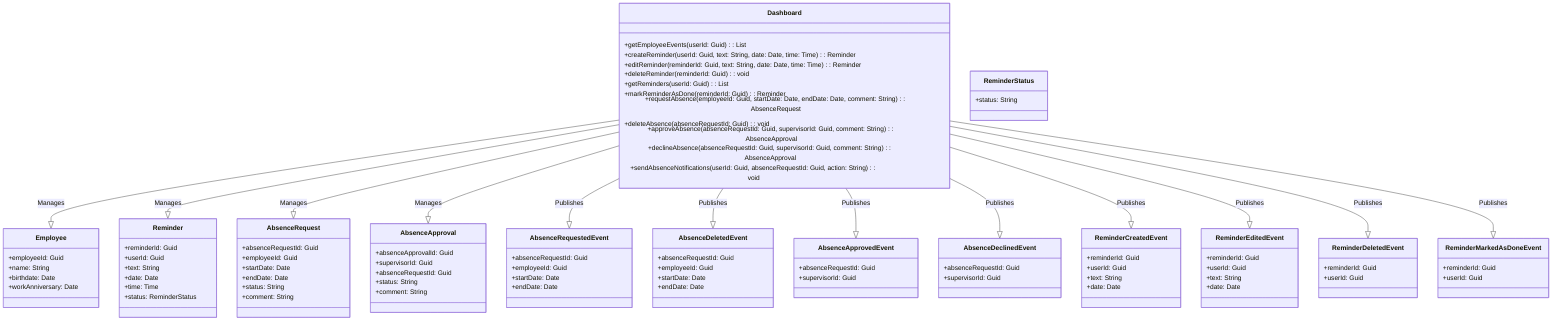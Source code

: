 classDiagram
  %% Dashboard Aggregate
  class Dashboard {
    +getEmployeeEvents(userId: Guid): List<EmployeeEvent>
    +createReminder(userId: Guid, text: String, date: Date, time: Time): Reminder
    +editReminder(reminderId: Guid, text: String, date: Date, time: Time): Reminder
    +deleteReminder(reminderId: Guid): void
    +getReminders(userId: Guid): List<Reminder>
    +markReminderAsDone(reminderId: Guid): Reminder
    +requestAbsence(employeeId: Guid, startDate: Date, endDate: Date, comment: String): AbsenceRequest
    +deleteAbsence(absenceRequestId: Guid): void
    +approveAbsence(absenceRequestId: Guid, supervisorId: Guid, comment: String): AbsenceApproval
    +declineAbsence(absenceRequestId: Guid, supervisorId: Guid, comment: String): AbsenceApproval
    +sendAbsenceNotifications(userId: Guid, absenceRequestId: Guid, action: String): void
  }

  %% Employee Entity
  class Employee {
    +employeeId: Guid
    +name: String
    +birthdate: Date
    +workAnniversary: Date
  }

  %% Reminder Entity
  class Reminder {
    +reminderId: Guid
    +userId: Guid
    +text: String
    +date: Date
    +time: Time
    +status: ReminderStatus
  }

  %% ReminderStatus Value Object
  class ReminderStatus {
    +status: String
  }

  %% AbsenceRequest Entity
  class AbsenceRequest {
    +absenceRequestId: Guid
    +employeeId: Guid
    +startDate: Date
    +endDate: Date
    +status: String
    +comment: String
  }

  %% AbsenceApproval Entity
  class AbsenceApproval {
    +absenceApprovalId: Guid
    +supervisorId: Guid
    +absenceRequestId: Guid
    +status: String
    +comment: String
  }

  %% Domain Events
  class AbsenceRequestedEvent {
    +absenceRequestId: Guid
    +employeeId: Guid
    +startDate: Date
    +endDate: Date
  }

  class AbsenceDeletedEvent {
    +absenceRequestId: Guid
    +employeeId: Guid
    +startDate: Date
    +endDate: Date
  }

  class AbsenceApprovedEvent {
    +absenceRequestId: Guid
    +supervisorId: Guid
  }

  class AbsenceDeclinedEvent {
    +absenceRequestId: Guid
    +supervisorId: Guid
  }

  class ReminderCreatedEvent {
    +reminderId: Guid
    +userId: Guid
    +text: String
    +date: Date
  }

  class ReminderEditedEvent {
    +reminderId: Guid
    +userId: Guid
    +text: String
    +date: Date
  }

  class ReminderDeletedEvent {
    +reminderId: Guid
    +userId: Guid
  }

  class ReminderMarkedAsDoneEvent {
    +reminderId: Guid
    +userId: Guid
  }

  %% Relationships
  Dashboard --|> Employee: Manages
  Dashboard --|> Reminder: Manages
  Dashboard --|> AbsenceRequest: Manages
  Dashboard --|> AbsenceApproval: Manages

  Dashboard --|> AbsenceRequestedEvent: Publishes
  Dashboard --|> AbsenceDeletedEvent: Publishes
  Dashboard --|> AbsenceApprovedEvent: Publishes
  Dashboard --|> AbsenceDeclinedEvent: Publishes
  Dashboard --|> ReminderCreatedEvent: Publishes
  Dashboard --|> ReminderEditedEvent: Publishes
  Dashboard --|> ReminderDeletedEvent: Publishes
  Dashboard --|> ReminderMarkedAsDoneEvent: Publishes
